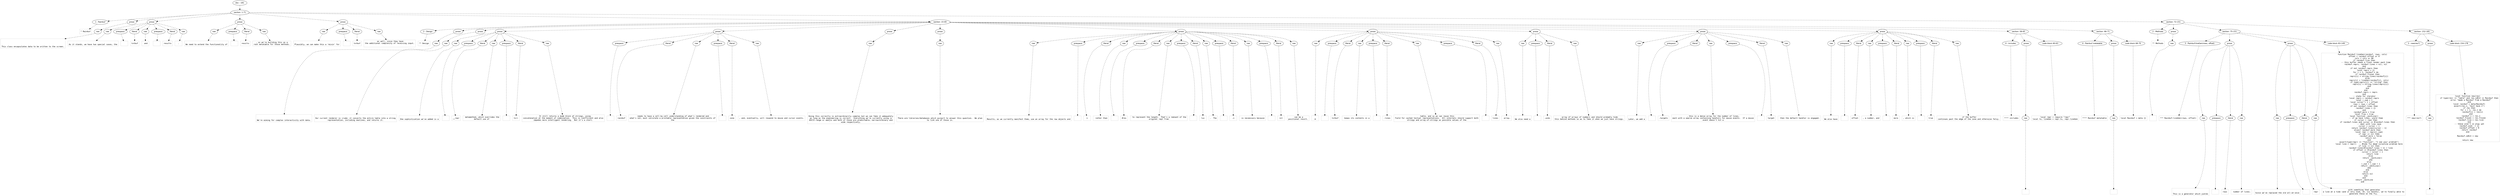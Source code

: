 digraph lpegNode {

node [fontname=Helvetica]
edge [style=dashed]

doc_0 [label="doc - 181"]


doc_0 -> { section_1}
{rank=same; section_1}

section_1 [label="section: 1-71"]


// END RANK doc_0

section_1 -> { header_2 prose_3 prose_4 prose_5 prose_6 section_7 section_8}
{rank=same; header_2 prose_3 prose_4 prose_5 prose_6 section_7 section_8}

header_2 [label="1 : Rainbuf"]

prose_3 [label="prose"]

prose_4 [label="prose"]

prose_5 [label="prose"]

prose_6 [label="prose"]

section_7 [label="section: 15-65"]

section_8 [label="section: 72-151"]


// END RANK section_1

header_2 -> leaf_9
leaf_9  [color=Gray,shape=rectangle,fontname=Inconsolata,label="* Rainbuf"]
// END RANK header_2

prose_3 -> { raw_10}
{rank=same; raw_10}

raw_10 [label="raw"]


// END RANK prose_3

raw_10 -> leaf_11
leaf_11  [color=Gray,shape=rectangle,fontname=Inconsolata,label="


This class encapsulates data to be written to the screen.
"]
// END RANK raw_10

prose_4 -> { raw_12 prespace_13 literal_14 raw_15 prespace_16 literal_17 raw_18}
{rank=same; raw_12 prespace_13 literal_14 raw_15 prespace_16 literal_17 raw_18}

raw_12 [label="raw"]

prespace_13 [label="prespace"]

literal_14 [label="literal"]

raw_15 [label="raw"]

prespace_16 [label="prespace"]

literal_17 [label="literal"]

raw_18 [label="raw"]


// END RANK prose_4

raw_12 -> leaf_19
leaf_19  [color=Gray,shape=rectangle,fontname=Inconsolata,label="
As it stands, we have two special cases, the"]
// END RANK raw_12

prespace_13 -> leaf_20
leaf_20  [color=Gray,shape=rectangle,fontname=Inconsolata,label=" "]
// END RANK prespace_13

literal_14 -> leaf_21
leaf_21  [color=Gray,shape=rectangle,fontname=Inconsolata,label="txtbuf"]
// END RANK literal_14

raw_15 -> leaf_22
leaf_22  [color=Gray,shape=rectangle,fontname=Inconsolata,label=" and"]
// END RANK raw_15

prespace_16 -> leaf_23
leaf_23  [color=Gray,shape=rectangle,fontname=Inconsolata,label=" "]
// END RANK prespace_16

literal_17 -> leaf_24
leaf_24  [color=Gray,shape=rectangle,fontname=Inconsolata,label="results"]
// END RANK literal_17

raw_18 -> leaf_25
leaf_25  [color=Gray,shape=rectangle,fontname=Inconsolata,label=".
"]
// END RANK raw_18

prose_5 -> { raw_26 prespace_27 literal_28 raw_29}
{rank=same; raw_26 prespace_27 literal_28 raw_29}

raw_26 [label="raw"]

prespace_27 [label="prespace"]

literal_28 [label="literal"]

raw_29 [label="raw"]


// END RANK prose_5

raw_26 -> leaf_30
leaf_30  [color=Gray,shape=rectangle,fontname=Inconsolata,label="
We need to extend the functionality of"]
// END RANK raw_26

prespace_27 -> leaf_31
leaf_31  [color=Gray,shape=rectangle,fontname=Inconsolata,label=" "]
// END RANK prespace_27

literal_28 -> leaf_32
leaf_32  [color=Gray,shape=rectangle,fontname=Inconsolata,label="results"]
// END RANK literal_28

raw_29 -> leaf_33
leaf_33  [color=Gray,shape=rectangle,fontname=Inconsolata,label=", so we're building this as a
root metatable for those methods.
"]
// END RANK raw_29

prose_6 -> { raw_34 prespace_35 literal_36 raw_37}
{rank=same; raw_34 prespace_35 literal_36 raw_37}

raw_34 [label="raw"]

prespace_35 [label="prespace"]

literal_36 [label="literal"]

raw_37 [label="raw"]


// END RANK prose_6

raw_34 -> leaf_38
leaf_38  [color=Gray,shape=rectangle,fontname=Inconsolata,label="
Plausibly, we can make this a 'mixin' for"]
// END RANK raw_34

prespace_35 -> leaf_39
leaf_39  [color=Gray,shape=rectangle,fontname=Inconsolata,label=" "]
// END RANK prespace_35

literal_36 -> leaf_40
leaf_40  [color=Gray,shape=rectangle,fontname=Inconsolata,label="txtbuf"]
// END RANK literal_36

raw_37 -> leaf_41
leaf_41  [color=Gray,shape=rectangle,fontname=Inconsolata,label=" as well, since they have
the additional complexity of receiving input.

"]
// END RANK raw_37

section_7 -> { header_42 prose_43 prose_44 prose_45 prose_46 prose_47 prose_48 prose_49 prose_50 prose_51 prose_52 prose_53 section_54 section_55}
{rank=same; header_42 prose_43 prose_44 prose_45 prose_46 prose_47 prose_48 prose_49 prose_50 prose_51 prose_52 prose_53 section_54 section_55}

header_42 [label="2 : Design"]

prose_43 [label="prose"]

prose_44 [label="prose"]

prose_45 [label="prose"]

prose_46 [label="prose"]

prose_47 [label="prose"]

prose_48 [label="prose"]

prose_49 [label="prose"]

prose_50 [label="prose"]

prose_51 [label="prose"]

prose_52 [label="prose"]

prose_53 [label="prose"]

section_54 [label="section: 58-65"]

section_55 [label="section: 66-71"]


// END RANK section_7

header_42 -> leaf_56
leaf_56  [color=Gray,shape=rectangle,fontname=Inconsolata,label="** Design"]
// END RANK header_42

prose_43 -> { raw_57}
{rank=same; raw_57}

raw_57 [label="raw"]


// END RANK prose_43

raw_57 -> leaf_58
leaf_58  [color=Gray,shape=rectangle,fontname=Inconsolata,label="

We're aiming for complex interactivity with data.
"]
// END RANK raw_57

prose_44 -> { raw_59}
{rank=same; raw_59}

raw_59 [label="raw"]


// END RANK prose_44

raw_59 -> leaf_60
leaf_60  [color=Gray,shape=rectangle,fontname=Inconsolata,label="
Our current renderer is crude: it converts the entire table into a string
representation, including newlines, and returns it.
"]
// END RANK raw_59

prose_45 -> { raw_61 prespace_62 literal_63 raw_64 prespace_65 literal_66 raw_67}
{rank=same; raw_61 prespace_62 literal_63 raw_64 prespace_65 literal_66 raw_67}

raw_61 [label="raw"]

prespace_62 [label="prespace"]

literal_63 [label="literal"]

raw_64 [label="raw"]

prespace_65 [label="prespace"]

literal_66 [label="literal"]

raw_67 [label="raw"]


// END RANK prose_45

raw_61 -> leaf_68
leaf_68  [color=Gray,shape=rectangle,fontname=Inconsolata,label="
One sophistication we've added is a"]
// END RANK raw_61

prespace_62 -> leaf_69
leaf_69  [color=Gray,shape=rectangle,fontname=Inconsolata,label=" "]
// END RANK prespace_62

literal_63 -> leaf_70
leaf_70  [color=Gray,shape=rectangle,fontname=Inconsolata,label="__repr"]
// END RANK literal_63

raw_64 -> leaf_71
leaf_71  [color=Gray,shape=rectangle,fontname=Inconsolata,label=" metamethod, which overrides the
default use of"]
// END RANK raw_64

prespace_65 -> leaf_72
leaf_72  [color=Gray,shape=rectangle,fontname=Inconsolata,label=" "]
// END RANK prespace_65

literal_66 -> leaf_73
leaf_73  [color=Gray,shape=rectangle,fontname=Inconsolata,label="ts()"]
// END RANK literal_66

raw_67 -> leaf_74
leaf_74  [color=Gray,shape=rectangle,fontname=Inconsolata,label=".  It still returns a dumb block of strings, using
concatenation at the moment of combination.  This is inefficient and also
impedes more intelligent rendering.  But it's a start.
"]
// END RANK raw_67

prose_46 -> { prespace_75 literal_76 raw_77 prespace_78 literal_79 raw_80}
{rank=same; prespace_75 literal_76 raw_77 prespace_78 literal_79 raw_80}

prespace_75 [label="prespace"]

literal_76 [label="literal"]

raw_77 [label="raw"]

prespace_78 [label="prespace"]

literal_79 [label="literal"]

raw_80 [label="raw"]


// END RANK prose_46

prespace_75 -> leaf_81
leaf_81  [color=Gray,shape=rectangle,fontname=Inconsolata,label=""]
// END RANK prespace_75

literal_76 -> leaf_82
leaf_82  [color=Gray,shape=rectangle,fontname=Inconsolata,label="rainbuf"]
// END RANK literal_76

raw_77 -> leaf_83
leaf_83  [color=Gray,shape=rectangle,fontname=Inconsolata,label=" needs to have a cell-by-cell understanding of what's rendered and
what's not, must calculate a printable representation given the constraints of
the"]
// END RANK raw_77

prespace_78 -> leaf_84
leaf_84  [color=Gray,shape=rectangle,fontname=Inconsolata,label=" "]
// END RANK prespace_78

literal_79 -> leaf_85
leaf_85  [color=Gray,shape=rectangle,fontname=Inconsolata,label="zone"]
// END RANK literal_79

raw_80 -> leaf_86
leaf_86  [color=Gray,shape=rectangle,fontname=Inconsolata,label=", and, eventually, will respond to mouse and cursor events.
"]
// END RANK raw_80

prose_47 -> { raw_87}
{rank=same; raw_87}

raw_87 [label="raw"]


// END RANK prose_47

raw_87 -> leaf_88
leaf_88  [color=Gray,shape=rectangle,fontname=Inconsolata,label="
Doing this correctly is extraordinarily complex but we can fake it adequately
as long as the engineering is correct.  Everything we're currently using is
ASCII-range or emojis and both of those are predictable, narrow/ordinary and
wide respectively.
"]
// END RANK raw_87

prose_48 -> { raw_89}
{rank=same; raw_89}

raw_89 [label="raw"]


// END RANK prose_48

raw_89 -> leaf_90
leaf_90  [color=Gray,shape=rectangle,fontname=Inconsolata,label="
There are libraries/databases which purport to answer this question.  We plan
to link one of those in.
"]
// END RANK raw_89

prose_49 -> { raw_91 prespace_92 literal_93 raw_94 prespace_95 literal_96 raw_97 prespace_98 literal_99 raw_100 prespace_101 literal_102 raw_103 prespace_104 literal_105 raw_106}
{rank=same; raw_91 prespace_92 literal_93 raw_94 prespace_95 literal_96 raw_97 prespace_98 literal_99 raw_100 prespace_101 literal_102 raw_103 prespace_104 literal_105 raw_106}

raw_91 [label="raw"]

prespace_92 [label="prespace"]

literal_93 [label="literal"]

raw_94 [label="raw"]

prespace_95 [label="prespace"]

literal_96 [label="literal"]

raw_97 [label="raw"]

prespace_98 [label="prespace"]

literal_99 [label="literal"]

raw_100 [label="raw"]

prespace_101 [label="prespace"]

literal_102 [label="literal"]

raw_103 [label="raw"]

prespace_104 [label="prespace"]

literal_105 [label="literal"]

raw_106 [label="raw"]


// END RANK prose_49

raw_91 -> leaf_107
leaf_107  [color=Gray,shape=rectangle,fontname=Inconsolata,label="
Results, as we currently manifest them, use an array for the raw objects and"]
// END RANK raw_91

prespace_92 -> leaf_108
leaf_108  [color=Gray,shape=rectangle,fontname=Inconsolata,label=""]
// END RANK prespace_92

literal_93 -> leaf_109
leaf_109  [color=Gray,shape=rectangle,fontname=Inconsolata,label="n"]
// END RANK literal_93

raw_94 -> leaf_110
leaf_110  [color=Gray,shape=rectangle,fontname=Inconsolata,label=" rather than"]
// END RANK raw_94

prespace_95 -> leaf_111
leaf_111  [color=Gray,shape=rectangle,fontname=Inconsolata,label=" "]
// END RANK prespace_95

literal_96 -> leaf_112
leaf_112  [color=Gray,shape=rectangle,fontname=Inconsolata,label="#res"]
// END RANK literal_96

raw_97 -> leaf_113
leaf_113  [color=Gray,shape=rectangle,fontname=Inconsolata,label=" to represent the length.  That's a remnant of the
original repl from"]
// END RANK raw_97

prespace_98 -> leaf_114
leaf_114  [color=Gray,shape=rectangle,fontname=Inconsolata,label=" "]
// END RANK prespace_98

literal_99 -> leaf_115
leaf_115  [color=Gray,shape=rectangle,fontname=Inconsolata,label="luv"]
// END RANK literal_99

raw_100 -> leaf_116
leaf_116  [color=Gray,shape=rectangle,fontname=Inconsolata,label=".  The"]
// END RANK raw_100

prespace_101 -> leaf_117
leaf_117  [color=Gray,shape=rectangle,fontname=Inconsolata,label=" "]
// END RANK prespace_101

literal_102 -> leaf_118
leaf_118  [color=Gray,shape=rectangle,fontname=Inconsolata,label=".n"]
// END RANK literal_102

raw_103 -> leaf_119
leaf_119  [color=Gray,shape=rectangle,fontname=Inconsolata,label=" is neceessary because"]
// END RANK raw_103

prespace_104 -> leaf_120
leaf_120  [color=Gray,shape=rectangle,fontname=Inconsolata,label=" "]
// END RANK prespace_104

literal_105 -> leaf_121
leaf_121  [color=Gray,shape=rectangle,fontname=Inconsolata,label="nil"]
// END RANK literal_105

raw_106 -> leaf_122
leaf_122  [color=Gray,shape=rectangle,fontname=Inconsolata,label=" can be a
positional result.
"]
// END RANK raw_106

prose_50 -> { raw_123 prespace_124 literal_125 raw_126 prespace_127 literal_128 raw_129 prespace_130 literal_131 raw_132}
{rank=same; raw_123 prespace_124 literal_125 raw_126 prespace_127 literal_128 raw_129 prespace_130 literal_131 raw_132}

raw_123 [label="raw"]

prespace_124 [label="prespace"]

literal_125 [label="literal"]

raw_126 [label="raw"]

prespace_127 [label="prespace"]

literal_128 [label="literal"]

raw_129 [label="raw"]

prespace_130 [label="prespace"]

literal_131 [label="literal"]

raw_132 [label="raw"]


// END RANK prose_50

raw_123 -> leaf_133
leaf_133  [color=Gray,shape=rectangle,fontname=Inconsolata,label="
A"]
// END RANK raw_123

prespace_124 -> leaf_134
leaf_134  [color=Gray,shape=rectangle,fontname=Inconsolata,label=" "]
// END RANK prespace_124

literal_125 -> leaf_135
leaf_135  [color=Gray,shape=rectangle,fontname=Inconsolata,label="txtbuf"]
// END RANK literal_125

raw_126 -> leaf_136
leaf_136  [color=Gray,shape=rectangle,fontname=Inconsolata,label=" keeps its contents in a"]
// END RANK raw_126

prespace_127 -> leaf_137
leaf_137  [color=Gray,shape=rectangle,fontname=Inconsolata,label=" "]
// END RANK prespace_127

literal_128 -> leaf_138
leaf_138  [color=Gray,shape=rectangle,fontname=Inconsolata,label=".lines"]
// END RANK literal_128

raw_129 -> leaf_139
leaf_139  [color=Gray,shape=rectangle,fontname=Inconsolata,label=" table, and so we can reuse this
field for cached textual representations.  All internals should support both
strings and array-of-strings as possible values of the"]
// END RANK raw_129

prespace_130 -> leaf_140
leaf_140  [color=Gray,shape=rectangle,fontname=Inconsolata,label=" "]
// END RANK prespace_130

literal_131 -> leaf_141
leaf_141  [color=Gray,shape=rectangle,fontname=Inconsolata,label="lines"]
// END RANK literal_131

raw_132 -> leaf_142
leaf_142  [color=Gray,shape=rectangle,fontname=Inconsolata,label=" array.
"]
// END RANK raw_132

prose_51 -> { raw_143 prespace_144 literal_145 raw_146}
{rank=same; raw_143 prespace_144 literal_145 raw_146}

raw_143 [label="raw"]

prespace_144 [label="prespace"]

literal_145 [label="literal"]

raw_146 [label="raw"]


// END RANK prose_51

raw_143 -> leaf_147
leaf_147  [color=Gray,shape=rectangle,fontname=Inconsolata,label="
We also need a"]
// END RANK raw_143

prespace_144 -> leaf_148
leaf_148  [color=Gray,shape=rectangle,fontname=Inconsolata,label=" "]
// END RANK prespace_144

literal_145 -> leaf_149
leaf_149  [color=Gray,shape=rectangle,fontname=Inconsolata,label=".wids"]
// END RANK literal_145

raw_146 -> leaf_150
leaf_150  [color=Gray,shape=rectangle,fontname=Inconsolata,label=" array of arrays of numbers and should probably hide
this behind methods so as to fake it when we just have strings.
"]
// END RANK raw_146

prose_52 -> { raw_151 prespace_152 literal_153 raw_154 prespace_155 literal_156 raw_157}
{rank=same; raw_151 prespace_152 literal_153 raw_154 prespace_155 literal_156 raw_157}

raw_151 [label="raw"]

prespace_152 [label="prespace"]

literal_153 [label="literal"]

raw_154 [label="raw"]

prespace_155 [label="prespace"]

literal_156 [label="literal"]

raw_157 [label="raw"]


// END RANK prose_52

raw_151 -> leaf_158
leaf_158  [color=Gray,shape=rectangle,fontname=Inconsolata,label="
Later, we add a"]
// END RANK raw_151

prespace_152 -> leaf_159
leaf_159  [color=Gray,shape=rectangle,fontname=Inconsolata,label=" "]
// END RANK prespace_152

literal_153 -> leaf_160
leaf_160  [color=Gray,shape=rectangle,fontname=Inconsolata,label=".targets"]
// END RANK literal_153

raw_154 -> leaf_161
leaf_161  [color=Gray,shape=rectangle,fontname=Inconsolata,label=", this is a dense array for the number of lines,
each with a sparse array containing handlers for mouse events.  If a mouse
event doesn't hit a"]
// END RANK raw_154

prespace_155 -> leaf_162
leaf_162  [color=Gray,shape=rectangle,fontname=Inconsolata,label=" "]
// END RANK prespace_155

literal_156 -> leaf_163
leaf_163  [color=Gray,shape=rectangle,fontname=Inconsolata,label="target"]
// END RANK literal_156

raw_157 -> leaf_164
leaf_164  [color=Gray,shape=rectangle,fontname=Inconsolata,label=" then the default handler is engaged.
"]
// END RANK raw_157

prose_53 -> { raw_165 prespace_166 literal_167 raw_168 prespace_169 literal_170 raw_171 prespace_172 literal_173 raw_174}
{rank=same; raw_165 prespace_166 literal_167 raw_168 prespace_169 literal_170 raw_171 prespace_172 literal_173 raw_174}

raw_165 [label="raw"]

prespace_166 [label="prespace"]

literal_167 [label="literal"]

raw_168 [label="raw"]

prespace_169 [label="prespace"]

literal_170 [label="literal"]

raw_171 [label="raw"]

prespace_172 [label="prespace"]

literal_173 [label="literal"]

raw_174 [label="raw"]


// END RANK prose_53

raw_165 -> leaf_175
leaf_175  [color=Gray,shape=rectangle,fontname=Inconsolata,label="
We also have"]
// END RANK raw_165

prespace_166 -> leaf_176
leaf_176  [color=Gray,shape=rectangle,fontname=Inconsolata,label=" "]
// END RANK prespace_166

literal_167 -> leaf_177
leaf_177  [color=Gray,shape=rectangle,fontname=Inconsolata,label="offset"]
// END RANK literal_167

raw_168 -> leaf_178
leaf_178  [color=Gray,shape=rectangle,fontname=Inconsolata,label=", a number, and"]
// END RANK raw_168

prespace_169 -> leaf_179
leaf_179  [color=Gray,shape=rectangle,fontname=Inconsolata,label=" "]
// END RANK prespace_169

literal_170 -> leaf_180
leaf_180  [color=Gray,shape=rectangle,fontname=Inconsolata,label="more"]
// END RANK literal_170

raw_171 -> leaf_181
leaf_181  [color=Gray,shape=rectangle,fontname=Inconsolata,label=", which is"]
// END RANK raw_171

prespace_172 -> leaf_182
leaf_182  [color=Gray,shape=rectangle,fontname=Inconsolata,label=" "]
// END RANK prespace_172

literal_173 -> leaf_183
leaf_183  [color=Gray,shape=rectangle,fontname=Inconsolata,label="true"]
// END RANK literal_173

raw_174 -> leaf_184
leaf_184  [color=Gray,shape=rectangle,fontname=Inconsolata,label=" if the buffer
continues past the edge of the zone and otherwise falsy.
"]
// END RANK raw_174

section_54 -> { header_185 prose_186 codeblock_187}
{rank=same; header_185 prose_186 codeblock_187}

header_185 [label="4 : includes"]

prose_186 [label="prose"]

codeblock_187 [label="code block 60-63"]


// END RANK section_54

header_185 -> leaf_188
leaf_188  [color=Gray,shape=rectangle,fontname=Inconsolata,label="**** includes"]
// END RANK header_185

prose_186 -> { raw_189}
{rank=same; raw_189}

raw_189 [label="raw"]


// END RANK prose_186

raw_189 -> leaf_190
leaf_190  [color=Gray,shape=rectangle,fontname=Inconsolata,label="
"]
// END RANK raw_189

codeblock_187 -> leaf_191
leaf_191  [color=Gray,shape=rectangle,fontname=Inconsolata,label="local repr = require \"repr\"
local ts, lineGen = repr.ts, repr.lineGen"]
// END RANK codeblock_187

section_55 -> { header_192 prose_193 codeblock_194}
{rank=same; header_192 prose_193 codeblock_194}

header_192 [label="4 : Rainbuf metatable"]

prose_193 [label="prose"]

codeblock_194 [label="code block 68-70"]


// END RANK section_55

header_192 -> leaf_195
leaf_195  [color=Gray,shape=rectangle,fontname=Inconsolata,label="**** Rainbuf metatable"]
// END RANK header_192

prose_193 -> { raw_196}
{rank=same; raw_196}

raw_196 [label="raw"]


// END RANK prose_193

raw_196 -> leaf_197
leaf_197  [color=Gray,shape=rectangle,fontname=Inconsolata,label="
"]
// END RANK raw_196

codeblock_194 -> leaf_198
leaf_198  [color=Gray,shape=rectangle,fontname=Inconsolata,label="local Rainbuf = meta {}"]
// END RANK codeblock_194

section_8 -> { header_199 prose_200 section_201 section_202}
{rank=same; header_199 prose_200 section_201 section_202}

header_199 [label="2 : Methods"]

prose_200 [label="prose"]

section_201 [label="section: 75-151"]

section_202 [label="section: 152-181"]


// END RANK section_8

header_199 -> leaf_203
leaf_203  [color=Gray,shape=rectangle,fontname=Inconsolata,label="** Methods"]
// END RANK header_199

prose_200 -> { raw_204}
{rank=same; raw_204}

raw_204 [label="raw"]


// END RANK prose_200

raw_204 -> leaf_205
leaf_205  [color=Gray,shape=rectangle,fontname=Inconsolata,label="

"]
// END RANK raw_204

section_201 -> { header_206 prose_207 prose_208 codeblock_209}
{rank=same; header_206 prose_207 prose_208 codeblock_209}

header_206 [label="3 : Rainbuf:lineGen(rows, offset)"]

prose_207 [label="prose"]

prose_208 [label="prose"]

codeblock_209 [label="code block 83-149"]


// END RANK section_201

header_206 -> leaf_210
leaf_210  [color=Gray,shape=rectangle,fontname=Inconsolata,label="*** Rainbuf:lineGen(rows, offset)"]
// END RANK header_206

prose_207 -> { raw_211 prespace_212 literal_213 raw_214}
{rank=same; raw_211 prespace_212 literal_213 raw_214}

raw_211 [label="raw"]

prespace_212 [label="prespace"]

literal_213 [label="literal"]

raw_214 [label="raw"]


// END RANK prose_207

raw_211 -> leaf_215
leaf_215  [color=Gray,shape=rectangle,fontname=Inconsolata,label="

This is a generator which yields"]
// END RANK raw_211

prespace_212 -> leaf_216
leaf_216  [color=Gray,shape=rectangle,fontname=Inconsolata,label=" "]
// END RANK prespace_212

literal_213 -> leaf_217
leaf_217  [color=Gray,shape=rectangle,fontname=Inconsolata,label="rows"]
// END RANK literal_213

raw_214 -> leaf_218
leaf_218  [color=Gray,shape=rectangle,fontname=Inconsolata,label=" number of lines.
"]
// END RANK raw_214

prose_208 -> { raw_219 prespace_220 literal_221 raw_222}
{rank=same; raw_219 prespace_220 literal_221 raw_222}

raw_219 [label="raw"]

prespace_220 [label="prespace"]

literal_221 [label="literal"]

raw_222 [label="raw"]


// END RANK prose_208

raw_219 -> leaf_223
leaf_223  [color=Gray,shape=rectangle,fontname=Inconsolata,label="
Since we've replaced the old all-at-once"]
// END RANK raw_219

prespace_220 -> leaf_224
leaf_224  [color=Gray,shape=rectangle,fontname=Inconsolata,label=" "]
// END RANK prespace_220

literal_221 -> leaf_225
leaf_225  [color=Gray,shape=rectangle,fontname=Inconsolata,label="repr"]
// END RANK literal_221

raw_222 -> leaf_226
leaf_226  [color=Gray,shape=rectangle,fontname=Inconsolata,label=" with something that generates
a line at a time (and it only took, oh, six months), we're finally able to
generate these on the fly.
"]
// END RANK raw_222

codeblock_209 -> leaf_227
leaf_227  [color=Gray,shape=rectangle,fontname=Inconsolata,label="function Rainbuf.lineGen(rainbuf, rows, cols)
   offset = rainbuf.offset or 0
   cols = cols or 80
   if rainbuf.live then
      -- this buffer needs a fresh render each time
      rainbuf.reprs, rainbuf.lines = nil, nil
   end
   if not rainbuf.reprs then
      local reprs = {}
      for i = 1, rainbuf.n do
         if rainbuf.frozen then
            reprs[i] = string.lines(rainbuf[i])
         else
            reprs[i] = lineGen(rainbuf[i], cols)
            if type(reprs[i]) == \"string\" then
               reprs[i] = string.lines(reprs[i])
            end
         end
      end
      rainbuf.reprs = reprs
   end
   -- state for iterator
   local reprs = rainbuf.reprs
   local r_num = 1
   local cursor = 1 + offset
   rows = rows + offset
   if not rainbuf.lines then
      rainbuf.lines = {}
   end
   rainbuf.more = true
   local flip = true
   local function _nextLine()
      -- if we have lines, yield them
      if cursor < rows then
         if rainbuf.lines and cursor <= #rainbuf.lines then
            -- deal with line case
            cursor = cursor + 1
            return rainbuf.lines[cursor - 1]
         elseif rainbuf.more then
            local repr = reprs[r_num]
            if repr == nil then
               rainbuf.more = false
               return nil
            end
            assert(type(repr) == \"function\", \"I see your problem\")
            local line = repr()  -- #todo fix dead coroutine problem here
            if line ~= nil then
               rainbuf.lines[#rainbuf.lines + 1] = line
               if offset <= #rainbuf.lines then
                  cursor = cursor + 1
                  return line
               else
                  return _nextLine()
               end
            else
               r_num = r_num + 1
               return _nextLine()
            end
         end
      else
         return nil
      end
   end
   return _nextLine
end"]
// END RANK codeblock_209

section_202 -> { header_228 prose_229 codeblock_230}
{rank=same; header_228 prose_229 codeblock_230}

header_228 [label="3 : new(res?)"]

prose_229 [label="prose"]

codeblock_230 [label="code block 154-178"]


// END RANK section_202

header_228 -> leaf_231
leaf_231  [color=Gray,shape=rectangle,fontname=Inconsolata,label="*** new(res?)"]
// END RANK header_228

prose_229 -> { raw_232}
{rank=same; raw_232}

raw_232 [label="raw"]


// END RANK prose_229

raw_232 -> leaf_233
leaf_233  [color=Gray,shape=rectangle,fontname=Inconsolata,label="
"]
// END RANK raw_232

codeblock_230 -> leaf_234
leaf_234  [color=Gray,shape=rectangle,fontname=Inconsolata,label="local function new(res)
   if type(res) == \"table\" and res.idEst == Rainbuf then
      error \"made a Rainbuf from a Rainbuf\"
   end
   local rainbuf = meta(Rainbuf)
   assert(res.n, \"must have n\")
   if res then
      for i = 1, res.n do
         rainbuf[i] = res[i]
      end
      rainbuf.n = res.n
      rainbuf.frozen = res.frozen
      rainbuf.live = res.live
   end
   -- these aren't in play yet
   rainbuf.wids  = {}
   rainbuf.offset = 0
   return rainbuf
end

Rainbuf.idEst = new

return new"]
// END RANK codeblock_230


}
